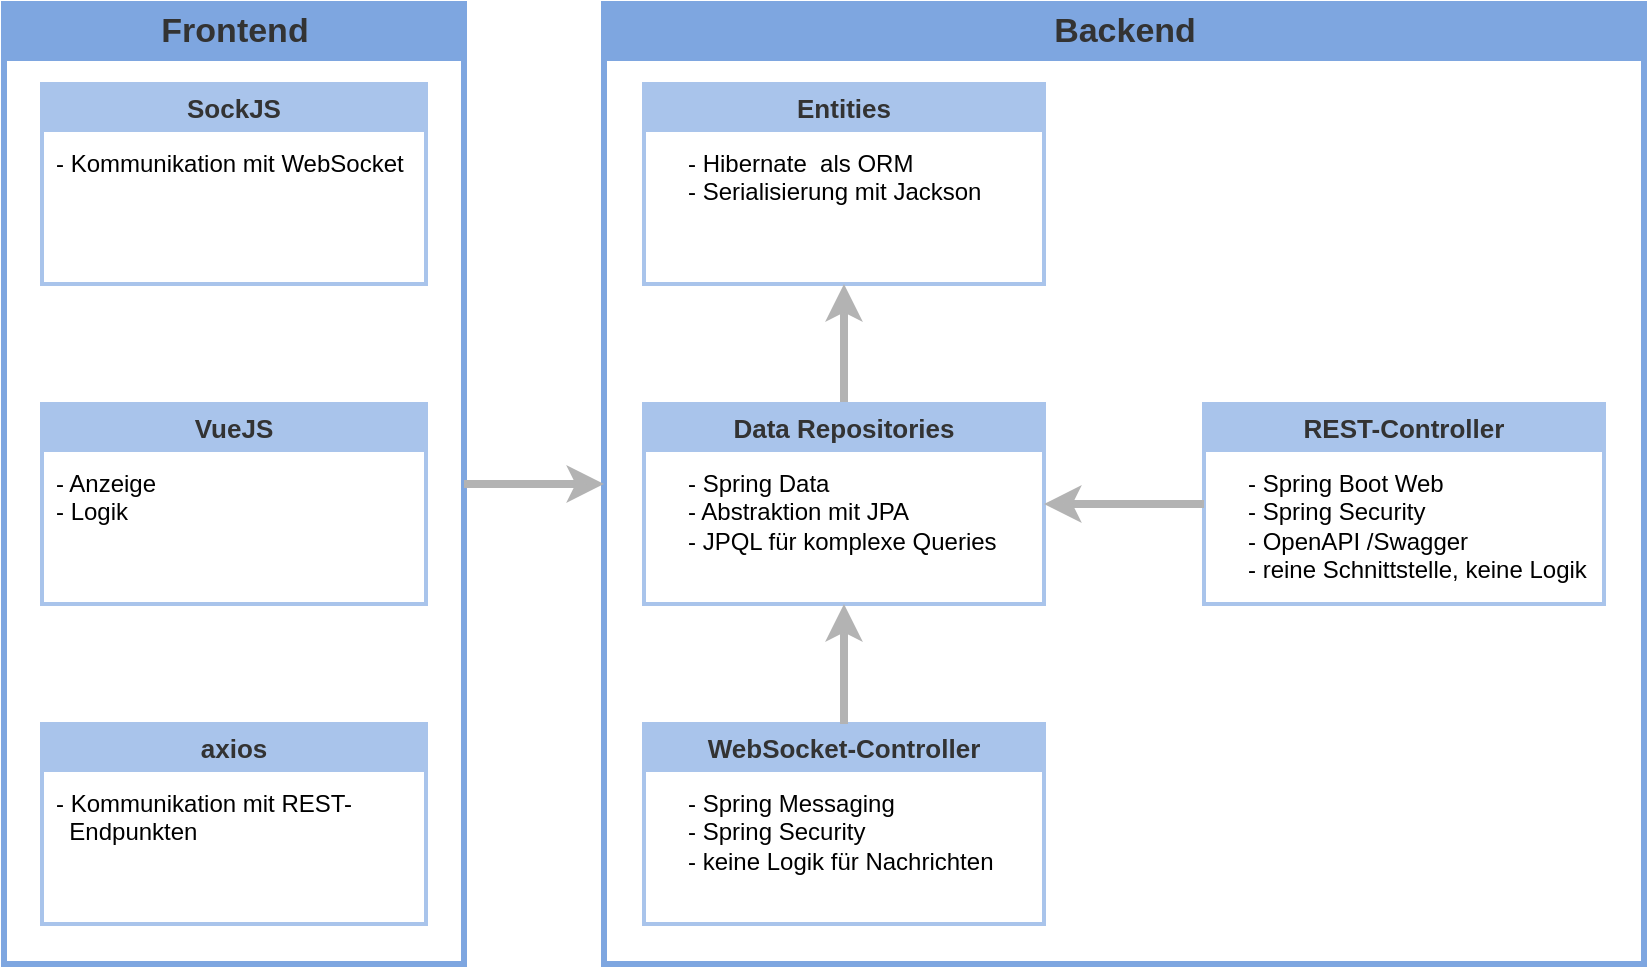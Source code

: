 <mxfile version="12.1.3" type="device" pages="1"><diagram id="jtsfI8Nx466qqU9YgUlM" name="Page-1"><mxGraphModel dx="1408" dy="771" grid="1" gridSize="10" guides="1" tooltips="1" connect="1" arrows="1" fold="1" page="1" pageScale="1" pageWidth="850" pageHeight="1100" math="0" shadow="0"><root><mxCell id="0"/><mxCell id="1" parent="0"/><mxCell id="w2cdL5LGQ4ijwiVFPXmo-3" value="Entities" style="swimlane;fillColor=#A9C4EB;strokeColor=#A9C4EB;strokeWidth=2;fontSize=13;fontColor=#333333;" parent="1" vertex="1"><mxGeometry x="340" y="50" width="200" height="100" as="geometry"/></mxCell><mxCell id="w2cdL5LGQ4ijwiVFPXmo-5" value="- Hibernate&amp;nbsp; als ORM&lt;br&gt;- Serialisierung mit Jackson" style="text;html=1;resizable=0;points=[];autosize=1;align=left;verticalAlign=top;spacingTop=-4;" parent="w2cdL5LGQ4ijwiVFPXmo-3" vertex="1"><mxGeometry x="20" y="30" width="160" height="30" as="geometry"/></mxCell><mxCell id="w2cdL5LGQ4ijwiVFPXmo-29" style="edgeStyle=orthogonalEdgeStyle;rounded=0;orthogonalLoop=1;jettySize=auto;html=1;exitX=0.5;exitY=0;exitDx=0;exitDy=0;entryX=0.5;entryY=1;entryDx=0;entryDy=0;fontSize=14;fontColor=#4D4D4D;strokeColor=#B3B3B3;strokeWidth=4;" parent="1" source="w2cdL5LGQ4ijwiVFPXmo-6" target="w2cdL5LGQ4ijwiVFPXmo-3" edge="1"><mxGeometry relative="1" as="geometry"/></mxCell><mxCell id="w2cdL5LGQ4ijwiVFPXmo-6" value="Data Repositories" style="swimlane;fillColor=#A9C4EB;strokeColor=#A9C4EB;strokeWidth=2;fontSize=13;fontColor=#333333;" parent="1" vertex="1"><mxGeometry x="340" y="210" width="200" height="100" as="geometry"/></mxCell><mxCell id="w2cdL5LGQ4ijwiVFPXmo-9" value="- Spring Data&lt;br&gt;- Abstraktion mit JPA&lt;br&gt;- JPQL für komplexe Queries" style="text;html=1;resizable=0;points=[];autosize=1;align=left;verticalAlign=top;spacingTop=-4;" parent="w2cdL5LGQ4ijwiVFPXmo-6" vertex="1"><mxGeometry x="20" y="30" width="170" height="40" as="geometry"/></mxCell><mxCell id="w2cdL5LGQ4ijwiVFPXmo-10" value="REST-Controller" style="swimlane;fillColor=#A9C4EB;strokeColor=#A9C4EB;strokeWidth=2;fontSize=13;fontColor=#333333;" parent="1" vertex="1"><mxGeometry x="620" y="210" width="200" height="100" as="geometry"/></mxCell><mxCell id="w2cdL5LGQ4ijwiVFPXmo-11" value="- Spring Boot Web&lt;br&gt;- Spring Security&lt;br&gt;- OpenAPI /Swagger&lt;br&gt;- reine Schnittstelle, keine Logik" style="text;html=1;resizable=0;points=[];autosize=1;align=left;verticalAlign=top;spacingTop=-4;" parent="w2cdL5LGQ4ijwiVFPXmo-10" vertex="1"><mxGeometry x="20" y="30" width="180" height="60" as="geometry"/></mxCell><mxCell id="w2cdL5LGQ4ijwiVFPXmo-12" value="WebSocket-Controller" style="swimlane;fillColor=#A9C4EB;strokeColor=#A9C4EB;strokeWidth=2;fontSize=13;fontColor=#333333;" parent="1" vertex="1"><mxGeometry x="340" y="370" width="200" height="100" as="geometry"/></mxCell><mxCell id="w2cdL5LGQ4ijwiVFPXmo-13" value="- Spring Messaging&lt;br&gt;- Spring Security&lt;br&gt;- keine Logik für Nachrichten" style="text;html=1;resizable=0;points=[];autosize=1;align=left;verticalAlign=top;spacingTop=-4;" parent="w2cdL5LGQ4ijwiVFPXmo-12" vertex="1"><mxGeometry x="20" y="30" width="170" height="40" as="geometry"/></mxCell><mxCell id="w2cdL5LGQ4ijwiVFPXmo-15" value="" style="endArrow=classic;html=1;entryX=0.5;entryY=1;entryDx=0;entryDy=0;fontColor=#4D4D4D;strokeColor=#B3B3B3;strokeWidth=4;" parent="1" target="w2cdL5LGQ4ijwiVFPXmo-6" edge="1"><mxGeometry width="50" height="50" relative="1" as="geometry"><mxPoint x="440" y="370" as="sourcePoint"/><mxPoint x="470" y="350" as="targetPoint"/></mxGeometry></mxCell><mxCell id="w2cdL5LGQ4ijwiVFPXmo-16" value="" style="endArrow=classic;html=1;exitX=0;exitY=0.5;exitDx=0;exitDy=0;entryX=1;entryY=0.5;entryDx=0;entryDy=0;fontColor=#4D4D4D;strokeColor=#B3B3B3;strokeWidth=4;" parent="1" source="w2cdL5LGQ4ijwiVFPXmo-10" target="w2cdL5LGQ4ijwiVFPXmo-6" edge="1"><mxGeometry width="50" height="50" relative="1" as="geometry"><mxPoint x="630" y="400" as="sourcePoint"/><mxPoint x="680" y="350" as="targetPoint"/></mxGeometry></mxCell><mxCell id="w2cdL5LGQ4ijwiVFPXmo-18" value="Backend" style="swimlane;html=1;startSize=27;horizontal=1;containerType=tree;strokeWidth=3;fillColor=#7EA6E0;strokeColor=#7EA6E0;fontColor=#333333;fontSize=17;" parent="1" vertex="1"><mxGeometry x="320" y="10" width="520" height="480" as="geometry"/></mxCell><mxCell id="w2cdL5LGQ4ijwiVFPXmo-20" value="Frontend" style="swimlane;html=1;startSize=27;horizontal=1;containerType=tree;strokeWidth=3;fillColor=#7EA6E0;strokeColor=#7EA6E0;fontColor=#333333;fontSize=17;" parent="1" vertex="1"><mxGeometry x="20" y="10" width="230" height="480" as="geometry"/></mxCell><mxCell id="w2cdL5LGQ4ijwiVFPXmo-22" value="SockJS" style="swimlane;fillColor=#A9C4EB;strokeColor=#A9C4EB;strokeWidth=2;fontSize=13;fontColor=#333333;" parent="w2cdL5LGQ4ijwiVFPXmo-20" vertex="1"><mxGeometry x="19" y="40" width="192" height="100" as="geometry"/></mxCell><mxCell id="w2cdL5LGQ4ijwiVFPXmo-23" value="- Kommunikation mit WebSocket" style="text;html=1;resizable=0;points=[];autosize=1;align=left;verticalAlign=top;spacingTop=-4;" parent="w2cdL5LGQ4ijwiVFPXmo-22" vertex="1"><mxGeometry x="5" y="30" width="190" height="20" as="geometry"/></mxCell><mxCell id="w2cdL5LGQ4ijwiVFPXmo-24" value="VueJS" style="swimlane;fillColor=#A9C4EB;strokeColor=#A9C4EB;strokeWidth=2;fontSize=13;fontColor=#333333;" parent="w2cdL5LGQ4ijwiVFPXmo-20" vertex="1"><mxGeometry x="19" y="200" width="192" height="100" as="geometry"/></mxCell><mxCell id="w2cdL5LGQ4ijwiVFPXmo-25" value="- Anzeige&lt;br&gt;- Logik" style="text;html=1;resizable=0;points=[];autosize=1;align=left;verticalAlign=top;spacingTop=-4;" parent="w2cdL5LGQ4ijwiVFPXmo-24" vertex="1"><mxGeometry x="5" y="30" width="70" height="30" as="geometry"/></mxCell><mxCell id="4i0TSLDC1HRoCV71T-5F-3" value="axios" style="swimlane;fillColor=#A9C4EB;strokeColor=#A9C4EB;strokeWidth=2;fontSize=13;fontColor=#333333;" vertex="1" parent="w2cdL5LGQ4ijwiVFPXmo-20"><mxGeometry x="19" y="360" width="192" height="100" as="geometry"/></mxCell><mxCell id="4i0TSLDC1HRoCV71T-5F-4" value="- Kommunikation mit REST-&lt;br&gt;&amp;nbsp; Endpunkten" style="text;html=1;resizable=0;points=[];autosize=1;align=left;verticalAlign=top;spacingTop=-4;" vertex="1" parent="4i0TSLDC1HRoCV71T-5F-3"><mxGeometry x="5" y="30" width="160" height="30" as="geometry"/></mxCell><mxCell id="w2cdL5LGQ4ijwiVFPXmo-21" value="" style="endArrow=classic;html=1;fontSize=14;entryX=0;entryY=0.5;entryDx=0;entryDy=0;exitX=1;exitY=0.5;exitDx=0;exitDy=0;fontColor=#4D4D4D;strokeColor=#B3B3B3;strokeWidth=4;" parent="1" source="w2cdL5LGQ4ijwiVFPXmo-20" target="w2cdL5LGQ4ijwiVFPXmo-18" edge="1"><mxGeometry width="50" height="50" relative="1" as="geometry"><mxPoint x="240" y="290" as="sourcePoint"/><mxPoint x="290" y="240" as="targetPoint"/></mxGeometry></mxCell></root></mxGraphModel></diagram></mxfile>